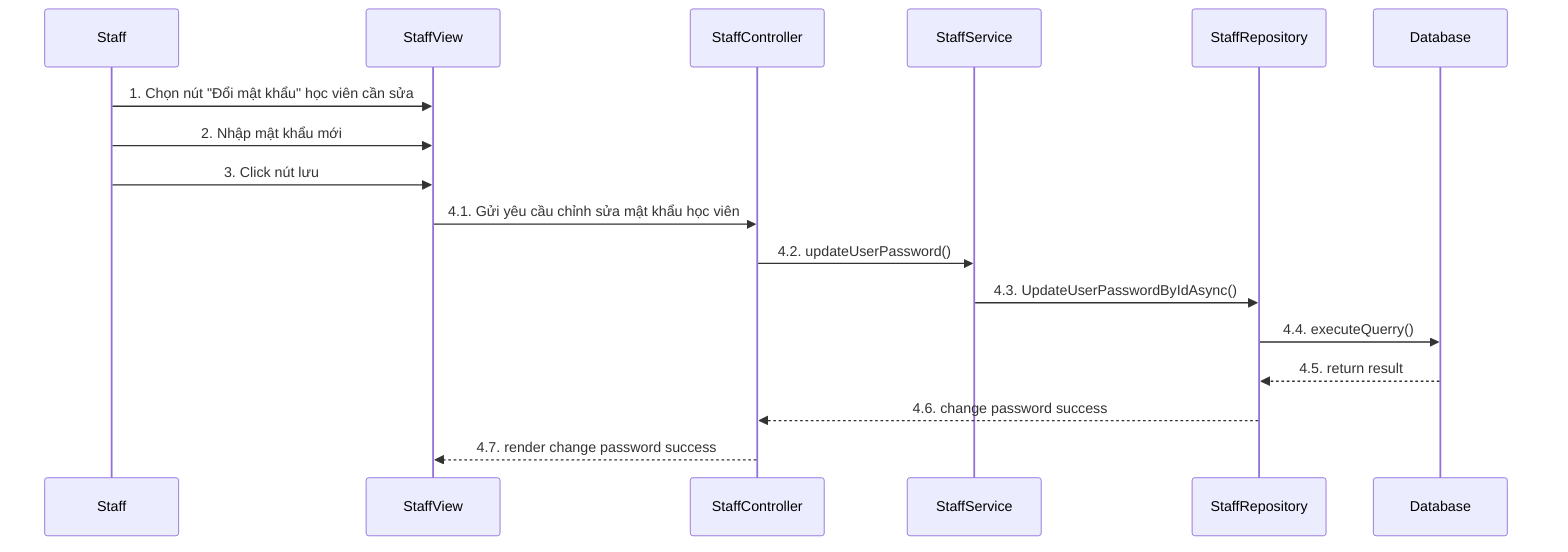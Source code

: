%%# chỉnh sửa mật khẩu học viên

sequenceDiagram
    participant Staff
    participant StaffView
    participant StaffController
    participant StaffService
    participant StaffRepository
    participant Database

    Staff->>StaffView: 1. Chọn nút "Đổi mật khẩu" học viên cần sửa
    
    Staff->>StaffView: 2. Nhập mật khẩu mới
    Staff->>StaffView: 3. Click nút lưu
    StaffView->>StaffController: 4.1. Gửi yêu cầu chỉnh sửa mật khẩu học viên
    StaffController->>StaffService: 4.2. updateUserPassword()
    StaffService->>StaffRepository: 4.3. UpdateUserPasswordByIdAsync()
    StaffRepository->>Database: 4.4. executeQuerry()

    
    Database-->>StaffRepository: 4.5. return result
    StaffRepository-->>StaffController: 4.6. change password success
    StaffController-->>StaffView: 4.7. render change password success